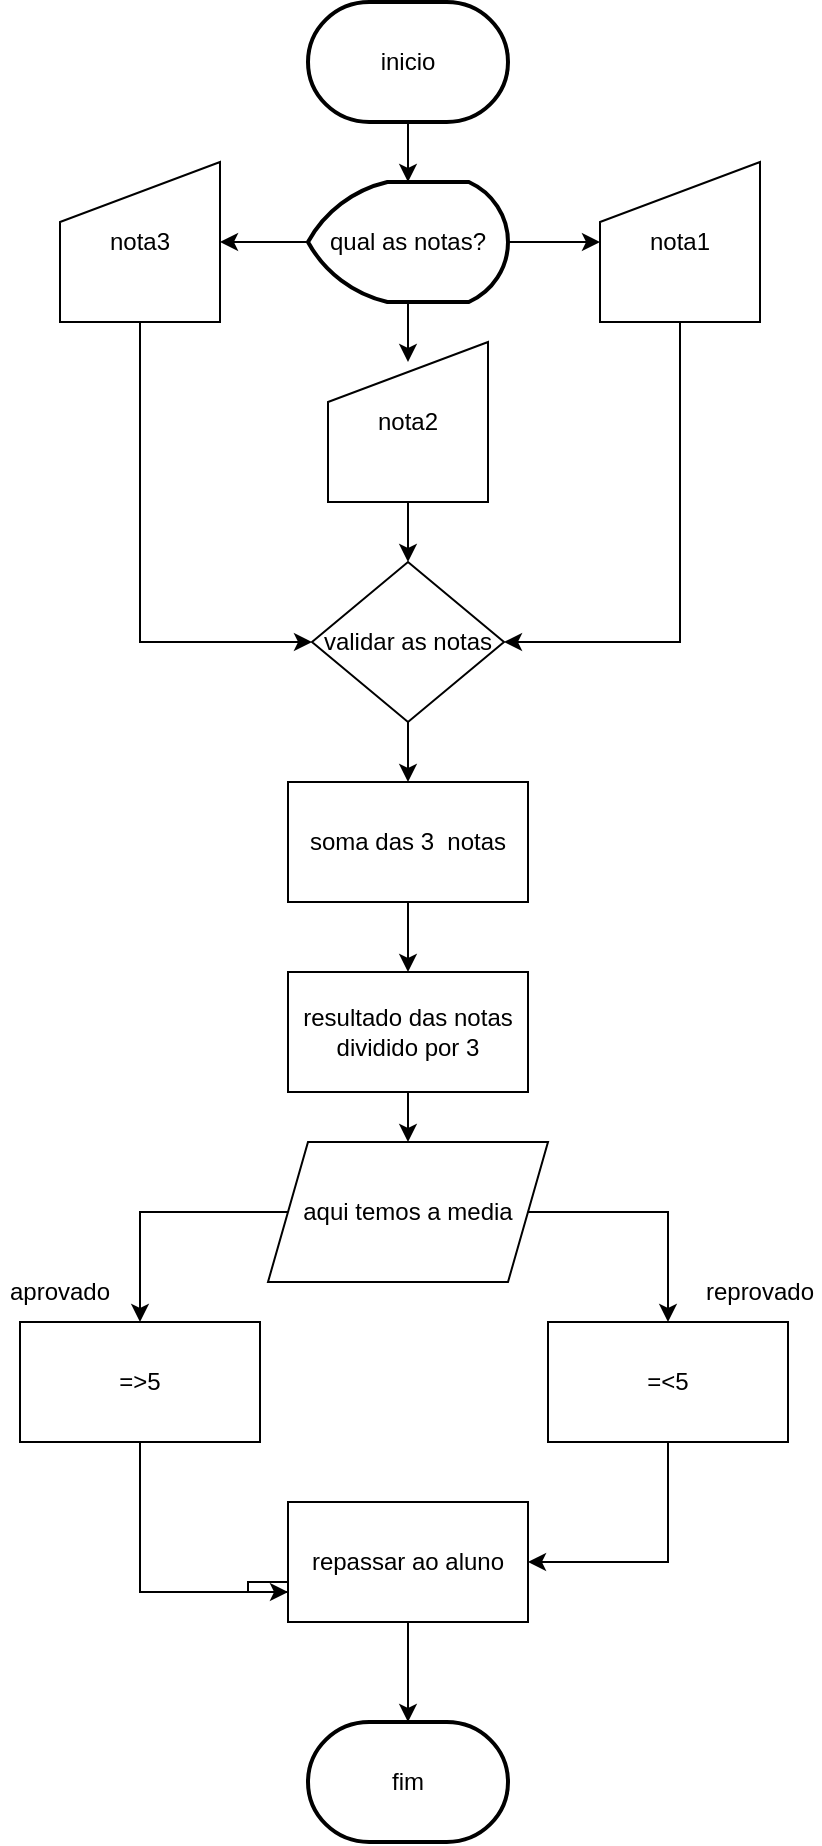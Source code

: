 <mxfile version="21.1.1" type="device">
  <diagram id="qG1slWD3dmA3rreK9aKE" name="Página-2">
    <mxGraphModel dx="1909" dy="951" grid="1" gridSize="10" guides="1" tooltips="1" connect="1" arrows="1" fold="1" page="1" pageScale="1" pageWidth="827" pageHeight="1169" math="0" shadow="0">
      <root>
        <mxCell id="0" />
        <mxCell id="1" parent="0" />
        <mxCell id="RvWI8YlqMcORrtqMFk2Z-29" value="" style="edgeStyle=orthogonalEdgeStyle;rounded=0;orthogonalLoop=1;jettySize=auto;html=1;" edge="1" parent="1" source="RvWI8YlqMcORrtqMFk2Z-1" target="RvWI8YlqMcORrtqMFk2Z-28">
          <mxGeometry relative="1" as="geometry" />
        </mxCell>
        <mxCell id="RvWI8YlqMcORrtqMFk2Z-1" value="inicio" style="strokeWidth=2;html=1;shape=mxgraph.flowchart.terminator;whiteSpace=wrap;" vertex="1" parent="1">
          <mxGeometry x="364" y="40" width="100" height="60" as="geometry" />
        </mxCell>
        <mxCell id="RvWI8YlqMcORrtqMFk2Z-31" value="" style="edgeStyle=orthogonalEdgeStyle;rounded=0;orthogonalLoop=1;jettySize=auto;html=1;" edge="1" parent="1" source="RvWI8YlqMcORrtqMFk2Z-28" target="RvWI8YlqMcORrtqMFk2Z-30">
          <mxGeometry relative="1" as="geometry" />
        </mxCell>
        <mxCell id="RvWI8YlqMcORrtqMFk2Z-34" value="" style="edgeStyle=orthogonalEdgeStyle;rounded=0;orthogonalLoop=1;jettySize=auto;html=1;" edge="1" parent="1" source="RvWI8YlqMcORrtqMFk2Z-28" target="RvWI8YlqMcORrtqMFk2Z-33">
          <mxGeometry relative="1" as="geometry" />
        </mxCell>
        <mxCell id="RvWI8YlqMcORrtqMFk2Z-35" style="edgeStyle=orthogonalEdgeStyle;rounded=0;orthogonalLoop=1;jettySize=auto;html=1;exitX=0.5;exitY=1;exitDx=0;exitDy=0;exitPerimeter=0;entryX=0.5;entryY=0.125;entryDx=0;entryDy=0;entryPerimeter=0;" edge="1" parent="1" source="RvWI8YlqMcORrtqMFk2Z-28" target="RvWI8YlqMcORrtqMFk2Z-32">
          <mxGeometry relative="1" as="geometry" />
        </mxCell>
        <mxCell id="RvWI8YlqMcORrtqMFk2Z-28" value="qual as notas?" style="strokeWidth=2;html=1;shape=mxgraph.flowchart.display;whiteSpace=wrap;" vertex="1" parent="1">
          <mxGeometry x="364" y="130" width="100" height="60" as="geometry" />
        </mxCell>
        <mxCell id="RvWI8YlqMcORrtqMFk2Z-39" style="edgeStyle=orthogonalEdgeStyle;rounded=0;orthogonalLoop=1;jettySize=auto;html=1;entryX=0;entryY=0.5;entryDx=0;entryDy=0;" edge="1" parent="1" source="RvWI8YlqMcORrtqMFk2Z-30" target="RvWI8YlqMcORrtqMFk2Z-36">
          <mxGeometry relative="1" as="geometry">
            <Array as="points">
              <mxPoint x="280" y="360" />
            </Array>
          </mxGeometry>
        </mxCell>
        <mxCell id="RvWI8YlqMcORrtqMFk2Z-30" value="nota3" style="shape=manualInput;whiteSpace=wrap;html=1;" vertex="1" parent="1">
          <mxGeometry x="240" y="120" width="80" height="80" as="geometry" />
        </mxCell>
        <mxCell id="RvWI8YlqMcORrtqMFk2Z-37" value="" style="edgeStyle=orthogonalEdgeStyle;rounded=0;orthogonalLoop=1;jettySize=auto;html=1;" edge="1" parent="1" source="RvWI8YlqMcORrtqMFk2Z-32" target="RvWI8YlqMcORrtqMFk2Z-36">
          <mxGeometry relative="1" as="geometry" />
        </mxCell>
        <mxCell id="RvWI8YlqMcORrtqMFk2Z-32" value="nota2" style="shape=manualInput;whiteSpace=wrap;html=1;" vertex="1" parent="1">
          <mxGeometry x="374" y="210" width="80" height="80" as="geometry" />
        </mxCell>
        <mxCell id="RvWI8YlqMcORrtqMFk2Z-38" style="edgeStyle=orthogonalEdgeStyle;rounded=0;orthogonalLoop=1;jettySize=auto;html=1;entryX=1;entryY=0.5;entryDx=0;entryDy=0;" edge="1" parent="1" source="RvWI8YlqMcORrtqMFk2Z-33" target="RvWI8YlqMcORrtqMFk2Z-36">
          <mxGeometry relative="1" as="geometry">
            <Array as="points">
              <mxPoint x="550" y="360" />
            </Array>
          </mxGeometry>
        </mxCell>
        <mxCell id="RvWI8YlqMcORrtqMFk2Z-33" value="nota1" style="shape=manualInput;whiteSpace=wrap;html=1;" vertex="1" parent="1">
          <mxGeometry x="510" y="120" width="80" height="80" as="geometry" />
        </mxCell>
        <mxCell id="RvWI8YlqMcORrtqMFk2Z-41" value="" style="edgeStyle=orthogonalEdgeStyle;rounded=0;orthogonalLoop=1;jettySize=auto;html=1;" edge="1" parent="1" source="RvWI8YlqMcORrtqMFk2Z-36" target="RvWI8YlqMcORrtqMFk2Z-40">
          <mxGeometry relative="1" as="geometry" />
        </mxCell>
        <mxCell id="RvWI8YlqMcORrtqMFk2Z-36" value="validar as notas" style="rhombus;whiteSpace=wrap;html=1;" vertex="1" parent="1">
          <mxGeometry x="366" y="320" width="96" height="80" as="geometry" />
        </mxCell>
        <mxCell id="RvWI8YlqMcORrtqMFk2Z-43" value="" style="edgeStyle=orthogonalEdgeStyle;rounded=0;orthogonalLoop=1;jettySize=auto;html=1;" edge="1" parent="1" source="RvWI8YlqMcORrtqMFk2Z-40" target="RvWI8YlqMcORrtqMFk2Z-42">
          <mxGeometry relative="1" as="geometry" />
        </mxCell>
        <mxCell id="RvWI8YlqMcORrtqMFk2Z-40" value="soma das 3&amp;nbsp; notas" style="whiteSpace=wrap;html=1;" vertex="1" parent="1">
          <mxGeometry x="354" y="430" width="120" height="60" as="geometry" />
        </mxCell>
        <mxCell id="RvWI8YlqMcORrtqMFk2Z-45" value="" style="edgeStyle=orthogonalEdgeStyle;rounded=0;orthogonalLoop=1;jettySize=auto;html=1;" edge="1" parent="1" source="RvWI8YlqMcORrtqMFk2Z-42" target="RvWI8YlqMcORrtqMFk2Z-44">
          <mxGeometry relative="1" as="geometry" />
        </mxCell>
        <mxCell id="RvWI8YlqMcORrtqMFk2Z-42" value="resultado das notas&lt;br&gt;dividido por 3" style="whiteSpace=wrap;html=1;" vertex="1" parent="1">
          <mxGeometry x="354" y="525" width="120" height="60" as="geometry" />
        </mxCell>
        <mxCell id="RvWI8YlqMcORrtqMFk2Z-47" value="" style="edgeStyle=orthogonalEdgeStyle;rounded=0;orthogonalLoop=1;jettySize=auto;html=1;" edge="1" parent="1" source="RvWI8YlqMcORrtqMFk2Z-44" target="RvWI8YlqMcORrtqMFk2Z-46">
          <mxGeometry relative="1" as="geometry">
            <Array as="points">
              <mxPoint x="544" y="645" />
            </Array>
          </mxGeometry>
        </mxCell>
        <mxCell id="RvWI8YlqMcORrtqMFk2Z-49" value="" style="edgeStyle=orthogonalEdgeStyle;rounded=0;orthogonalLoop=1;jettySize=auto;html=1;" edge="1" parent="1" source="RvWI8YlqMcORrtqMFk2Z-44" target="RvWI8YlqMcORrtqMFk2Z-48">
          <mxGeometry relative="1" as="geometry" />
        </mxCell>
        <mxCell id="RvWI8YlqMcORrtqMFk2Z-44" value="aqui temos a media" style="shape=parallelogram;perimeter=parallelogramPerimeter;whiteSpace=wrap;html=1;fixedSize=1;" vertex="1" parent="1">
          <mxGeometry x="344" y="610" width="140" height="70" as="geometry" />
        </mxCell>
        <mxCell id="RvWI8YlqMcORrtqMFk2Z-53" style="edgeStyle=orthogonalEdgeStyle;rounded=0;orthogonalLoop=1;jettySize=auto;html=1;entryX=1;entryY=0.5;entryDx=0;entryDy=0;" edge="1" parent="1" source="RvWI8YlqMcORrtqMFk2Z-46" target="RvWI8YlqMcORrtqMFk2Z-52">
          <mxGeometry relative="1" as="geometry">
            <Array as="points">
              <mxPoint x="544" y="820" />
            </Array>
          </mxGeometry>
        </mxCell>
        <mxCell id="RvWI8YlqMcORrtqMFk2Z-46" value="=&amp;lt;5" style="whiteSpace=wrap;html=1;" vertex="1" parent="1">
          <mxGeometry x="484" y="700" width="120" height="60" as="geometry" />
        </mxCell>
        <mxCell id="RvWI8YlqMcORrtqMFk2Z-54" style="edgeStyle=orthogonalEdgeStyle;rounded=0;orthogonalLoop=1;jettySize=auto;html=1;entryX=0;entryY=0.75;entryDx=0;entryDy=0;" edge="1" parent="1" source="RvWI8YlqMcORrtqMFk2Z-48" target="RvWI8YlqMcORrtqMFk2Z-52">
          <mxGeometry relative="1" as="geometry">
            <Array as="points">
              <mxPoint x="280" y="835" />
              <mxPoint x="360" y="835" />
              <mxPoint x="360" y="830" />
              <mxPoint x="334" y="830" />
              <mxPoint x="334" y="835" />
            </Array>
          </mxGeometry>
        </mxCell>
        <mxCell id="RvWI8YlqMcORrtqMFk2Z-48" value="=&amp;gt;5" style="whiteSpace=wrap;html=1;" vertex="1" parent="1">
          <mxGeometry x="220" y="700" width="120" height="60" as="geometry" />
        </mxCell>
        <mxCell id="RvWI8YlqMcORrtqMFk2Z-50" value="aprovado" style="text;html=1;strokeColor=none;fillColor=none;align=center;verticalAlign=middle;whiteSpace=wrap;rounded=0;" vertex="1" parent="1">
          <mxGeometry x="210" y="670" width="60" height="30" as="geometry" />
        </mxCell>
        <mxCell id="RvWI8YlqMcORrtqMFk2Z-51" value="reprovado" style="text;html=1;strokeColor=none;fillColor=none;align=center;verticalAlign=middle;whiteSpace=wrap;rounded=0;" vertex="1" parent="1">
          <mxGeometry x="560" y="670" width="60" height="30" as="geometry" />
        </mxCell>
        <mxCell id="RvWI8YlqMcORrtqMFk2Z-56" value="" style="edgeStyle=orthogonalEdgeStyle;rounded=0;orthogonalLoop=1;jettySize=auto;html=1;" edge="1" parent="1" source="RvWI8YlqMcORrtqMFk2Z-52" target="RvWI8YlqMcORrtqMFk2Z-55">
          <mxGeometry relative="1" as="geometry" />
        </mxCell>
        <mxCell id="RvWI8YlqMcORrtqMFk2Z-52" value="repassar ao aluno" style="rounded=0;whiteSpace=wrap;html=1;" vertex="1" parent="1">
          <mxGeometry x="354" y="790" width="120" height="60" as="geometry" />
        </mxCell>
        <mxCell id="RvWI8YlqMcORrtqMFk2Z-55" value="fim" style="strokeWidth=2;html=1;shape=mxgraph.flowchart.terminator;whiteSpace=wrap;" vertex="1" parent="1">
          <mxGeometry x="364" y="900" width="100" height="60" as="geometry" />
        </mxCell>
      </root>
    </mxGraphModel>
  </diagram>
</mxfile>
